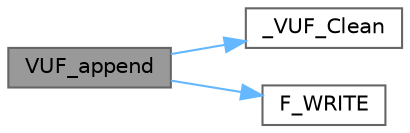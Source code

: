 digraph "VUF_append"
{
 // LATEX_PDF_SIZE
  bgcolor="transparent";
  edge [fontname=Helvetica,fontsize=10,labelfontname=Helvetica,labelfontsize=10];
  node [fontname=Helvetica,fontsize=10,shape=box,height=0.2,width=0.4];
  rankdir="LR";
  Node1 [id="Node000001",label="VUF_append",height=0.2,width=0.4,color="gray40", fillcolor="grey60", style="filled", fontcolor="black",tooltip=" "];
  Node1 -> Node2 [id="edge3_Node000001_Node000002",color="steelblue1",style="solid",tooltip=" "];
  Node2 [id="Node000002",label="_VUF_Clean",height=0.2,width=0.4,color="grey40", fillcolor="white", style="filled",URL="$var_int_file___i_o_8c.html#ab232dbf9e1e9abf226e94b02fe510da4",tooltip=" "];
  Node1 -> Node3 [id="edge4_Node000001_Node000003",color="steelblue1",style="solid",tooltip=" "];
  Node3 [id="Node000003",label="F_WRITE",height=0.2,width=0.4,color="grey40", fillcolor="white", style="filled",URL="$file___i_o_8c.html#a94d988ea4ce93357f56c0191584246a6",tooltip=" "];
}
